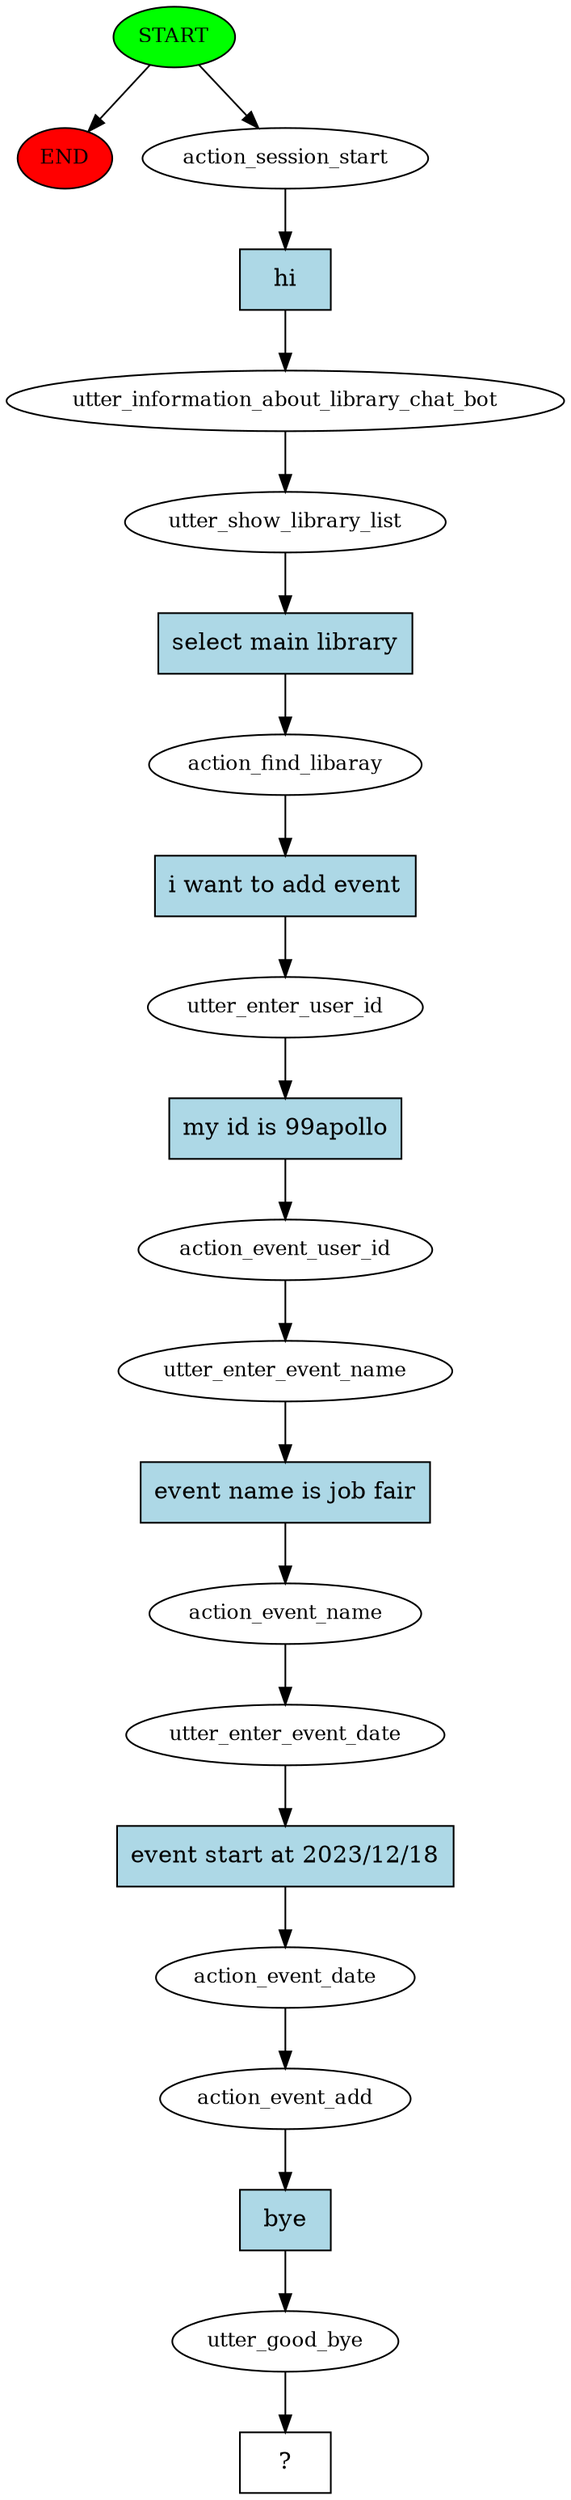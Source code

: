 digraph  {
0 [class="start active", fillcolor=green, fontsize=12, label=START, style=filled];
"-1" [class=end, fillcolor=red, fontsize=12, label=END, style=filled];
1 [class=active, fontsize=12, label=action_session_start];
2 [class=active, fontsize=12, label=utter_information_about_library_chat_bot];
3 [class=active, fontsize=12, label=utter_show_library_list];
4 [class=active, fontsize=12, label=action_find_libaray];
5 [class=active, fontsize=12, label=utter_enter_user_id];
6 [class=active, fontsize=12, label=action_event_user_id];
7 [class=active, fontsize=12, label=utter_enter_event_name];
8 [class=active, fontsize=12, label=action_event_name];
9 [class=active, fontsize=12, label=utter_enter_event_date];
10 [class=active, fontsize=12, label=action_event_date];
11 [class=active, fontsize=12, label=action_event_add];
12 [class=active, fontsize=12, label=utter_good_bye];
13 [class="intent dashed active", label="  ?  ", shape=rect];
14 [class="intent active", fillcolor=lightblue, label=hi, shape=rect, style=filled];
15 [class="intent active", fillcolor=lightblue, label="select main library", shape=rect, style=filled];
16 [class="intent active", fillcolor=lightblue, label="i want to add event", shape=rect, style=filled];
17 [class="intent active", fillcolor=lightblue, label="my id is 99apollo", shape=rect, style=filled];
18 [class="intent active", fillcolor=lightblue, label="event name is job fair", shape=rect, style=filled];
19 [class="intent active", fillcolor=lightblue, label="event start at 2023/12/18", shape=rect, style=filled];
20 [class="intent active", fillcolor=lightblue, label=bye, shape=rect, style=filled];
0 -> "-1"  [class="", key=NONE, label=""];
0 -> 1  [class=active, key=NONE, label=""];
1 -> 14  [class=active, key=0];
2 -> 3  [class=active, key=NONE, label=""];
3 -> 15  [class=active, key=0];
4 -> 16  [class=active, key=0];
5 -> 17  [class=active, key=0];
6 -> 7  [class=active, key=NONE, label=""];
7 -> 18  [class=active, key=0];
8 -> 9  [class=active, key=NONE, label=""];
9 -> 19  [class=active, key=0];
10 -> 11  [class=active, key=NONE, label=""];
11 -> 20  [class=active, key=0];
12 -> 13  [class=active, key=NONE, label=""];
14 -> 2  [class=active, key=0];
15 -> 4  [class=active, key=0];
16 -> 5  [class=active, key=0];
17 -> 6  [class=active, key=0];
18 -> 8  [class=active, key=0];
19 -> 10  [class=active, key=0];
20 -> 12  [class=active, key=0];
}
